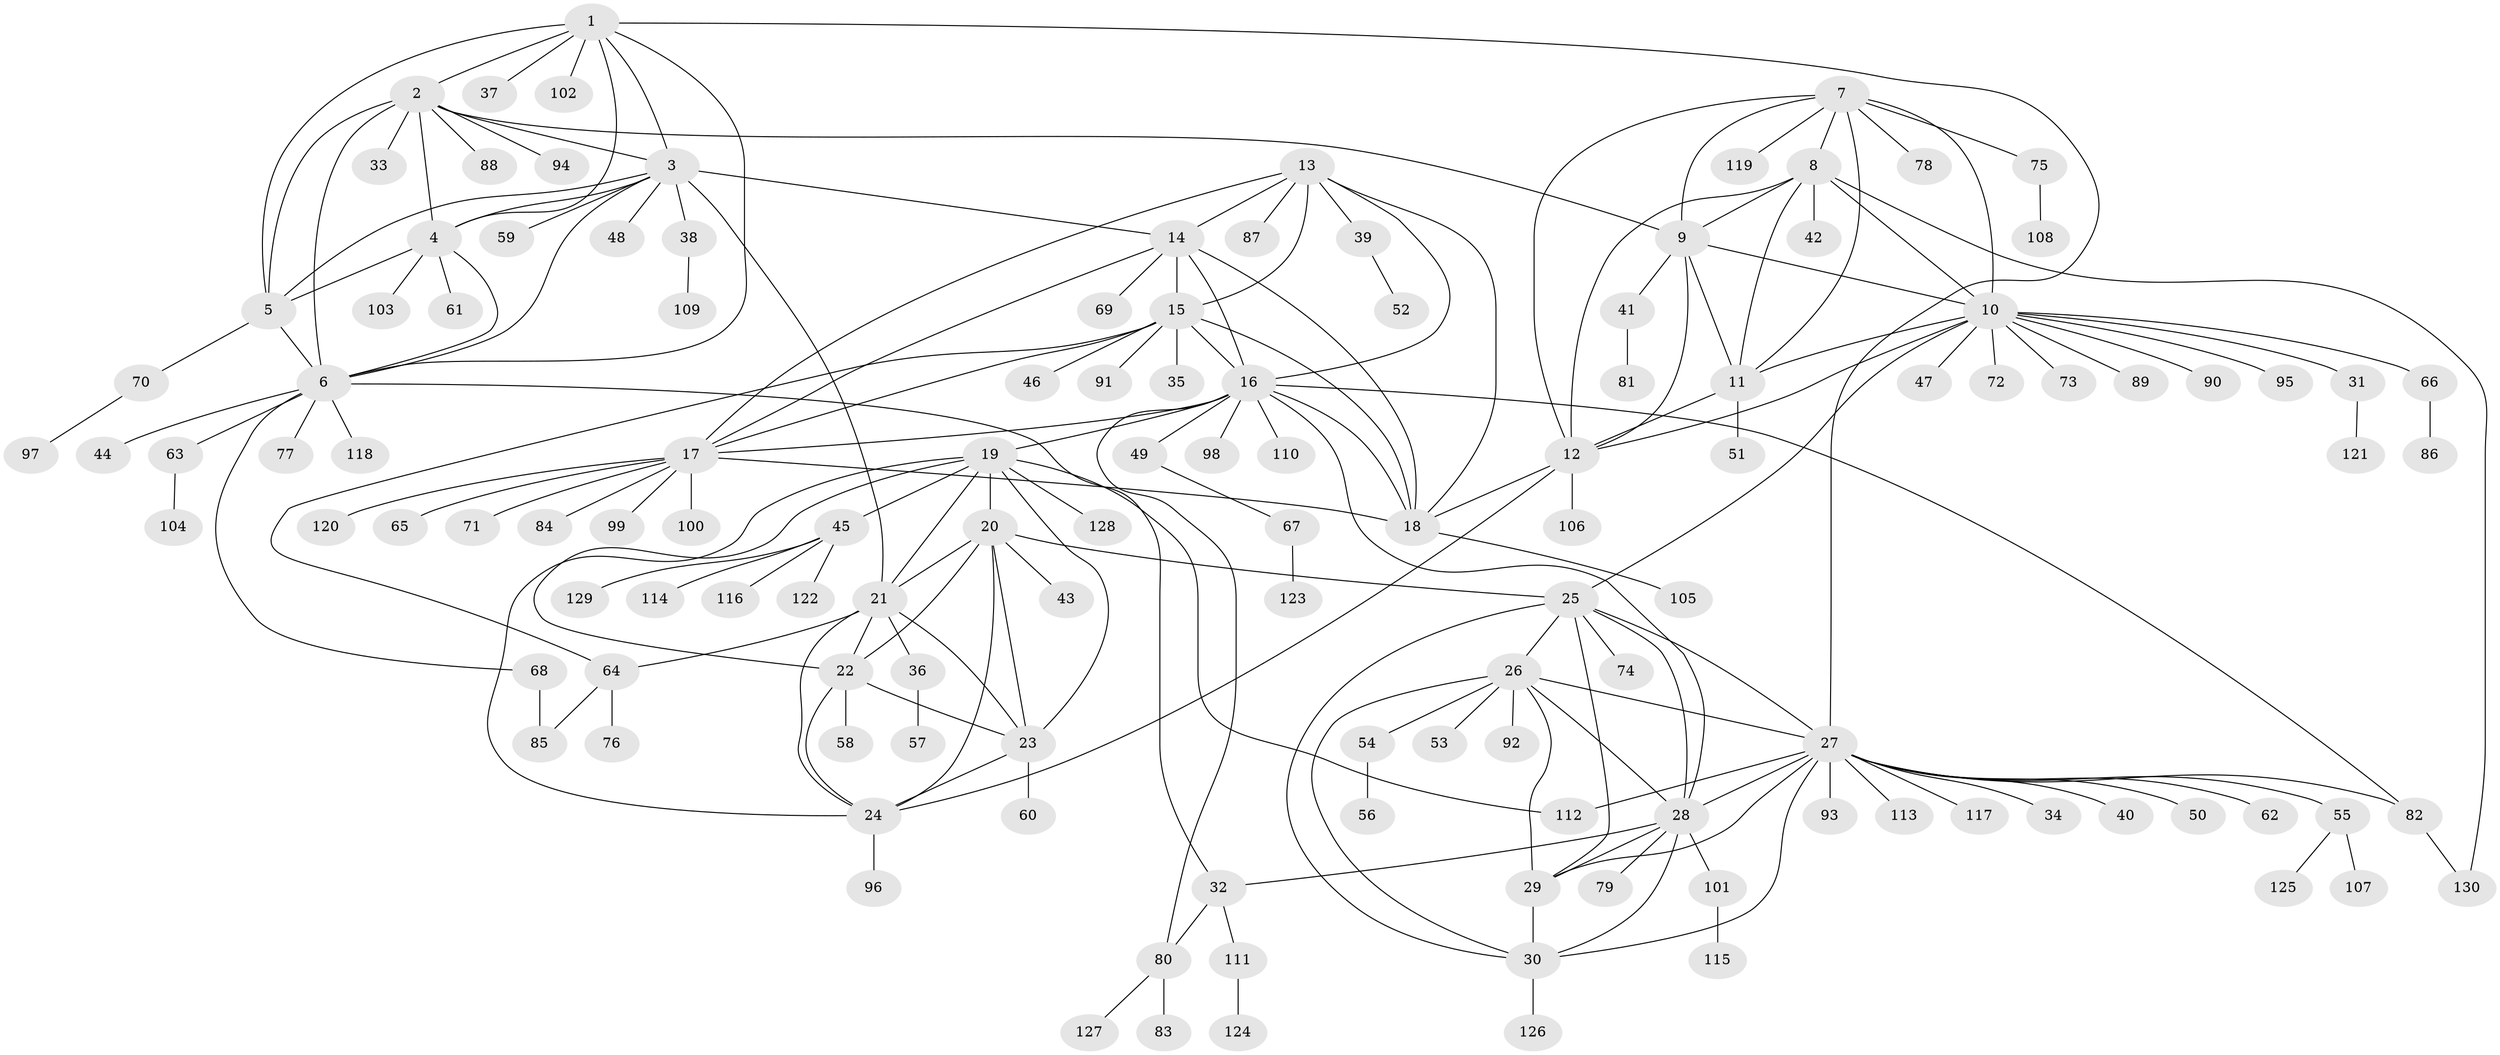 // Generated by graph-tools (version 1.1) at 2025/37/03/09/25 02:37:26]
// undirected, 130 vertices, 192 edges
graph export_dot {
graph [start="1"]
  node [color=gray90,style=filled];
  1;
  2;
  3;
  4;
  5;
  6;
  7;
  8;
  9;
  10;
  11;
  12;
  13;
  14;
  15;
  16;
  17;
  18;
  19;
  20;
  21;
  22;
  23;
  24;
  25;
  26;
  27;
  28;
  29;
  30;
  31;
  32;
  33;
  34;
  35;
  36;
  37;
  38;
  39;
  40;
  41;
  42;
  43;
  44;
  45;
  46;
  47;
  48;
  49;
  50;
  51;
  52;
  53;
  54;
  55;
  56;
  57;
  58;
  59;
  60;
  61;
  62;
  63;
  64;
  65;
  66;
  67;
  68;
  69;
  70;
  71;
  72;
  73;
  74;
  75;
  76;
  77;
  78;
  79;
  80;
  81;
  82;
  83;
  84;
  85;
  86;
  87;
  88;
  89;
  90;
  91;
  92;
  93;
  94;
  95;
  96;
  97;
  98;
  99;
  100;
  101;
  102;
  103;
  104;
  105;
  106;
  107;
  108;
  109;
  110;
  111;
  112;
  113;
  114;
  115;
  116;
  117;
  118;
  119;
  120;
  121;
  122;
  123;
  124;
  125;
  126;
  127;
  128;
  129;
  130;
  1 -- 2;
  1 -- 3;
  1 -- 4;
  1 -- 5;
  1 -- 6;
  1 -- 27;
  1 -- 37;
  1 -- 102;
  2 -- 3;
  2 -- 4;
  2 -- 5;
  2 -- 6;
  2 -- 9;
  2 -- 33;
  2 -- 88;
  2 -- 94;
  3 -- 4;
  3 -- 5;
  3 -- 6;
  3 -- 14;
  3 -- 21;
  3 -- 38;
  3 -- 48;
  3 -- 59;
  4 -- 5;
  4 -- 6;
  4 -- 61;
  4 -- 103;
  5 -- 6;
  5 -- 70;
  6 -- 32;
  6 -- 44;
  6 -- 63;
  6 -- 68;
  6 -- 77;
  6 -- 118;
  7 -- 8;
  7 -- 9;
  7 -- 10;
  7 -- 11;
  7 -- 12;
  7 -- 75;
  7 -- 78;
  7 -- 119;
  8 -- 9;
  8 -- 10;
  8 -- 11;
  8 -- 12;
  8 -- 42;
  8 -- 130;
  9 -- 10;
  9 -- 11;
  9 -- 12;
  9 -- 41;
  10 -- 11;
  10 -- 12;
  10 -- 25;
  10 -- 31;
  10 -- 47;
  10 -- 66;
  10 -- 72;
  10 -- 73;
  10 -- 89;
  10 -- 90;
  10 -- 95;
  11 -- 12;
  11 -- 51;
  12 -- 18;
  12 -- 24;
  12 -- 106;
  13 -- 14;
  13 -- 15;
  13 -- 16;
  13 -- 17;
  13 -- 18;
  13 -- 39;
  13 -- 87;
  14 -- 15;
  14 -- 16;
  14 -- 17;
  14 -- 18;
  14 -- 69;
  15 -- 16;
  15 -- 17;
  15 -- 18;
  15 -- 35;
  15 -- 46;
  15 -- 64;
  15 -- 91;
  16 -- 17;
  16 -- 18;
  16 -- 19;
  16 -- 28;
  16 -- 49;
  16 -- 80;
  16 -- 82;
  16 -- 98;
  16 -- 110;
  17 -- 18;
  17 -- 65;
  17 -- 71;
  17 -- 84;
  17 -- 99;
  17 -- 100;
  17 -- 120;
  18 -- 105;
  19 -- 20;
  19 -- 21;
  19 -- 22;
  19 -- 23;
  19 -- 24;
  19 -- 45;
  19 -- 112;
  19 -- 128;
  20 -- 21;
  20 -- 22;
  20 -- 23;
  20 -- 24;
  20 -- 25;
  20 -- 43;
  21 -- 22;
  21 -- 23;
  21 -- 24;
  21 -- 36;
  21 -- 64;
  22 -- 23;
  22 -- 24;
  22 -- 58;
  23 -- 24;
  23 -- 60;
  24 -- 96;
  25 -- 26;
  25 -- 27;
  25 -- 28;
  25 -- 29;
  25 -- 30;
  25 -- 74;
  26 -- 27;
  26 -- 28;
  26 -- 29;
  26 -- 30;
  26 -- 53;
  26 -- 54;
  26 -- 92;
  27 -- 28;
  27 -- 29;
  27 -- 30;
  27 -- 34;
  27 -- 40;
  27 -- 50;
  27 -- 55;
  27 -- 62;
  27 -- 82;
  27 -- 93;
  27 -- 112;
  27 -- 113;
  27 -- 117;
  28 -- 29;
  28 -- 30;
  28 -- 32;
  28 -- 79;
  28 -- 101;
  29 -- 30;
  30 -- 126;
  31 -- 121;
  32 -- 80;
  32 -- 111;
  36 -- 57;
  38 -- 109;
  39 -- 52;
  41 -- 81;
  45 -- 114;
  45 -- 116;
  45 -- 122;
  45 -- 129;
  49 -- 67;
  54 -- 56;
  55 -- 107;
  55 -- 125;
  63 -- 104;
  64 -- 76;
  64 -- 85;
  66 -- 86;
  67 -- 123;
  68 -- 85;
  70 -- 97;
  75 -- 108;
  80 -- 83;
  80 -- 127;
  82 -- 130;
  101 -- 115;
  111 -- 124;
}
